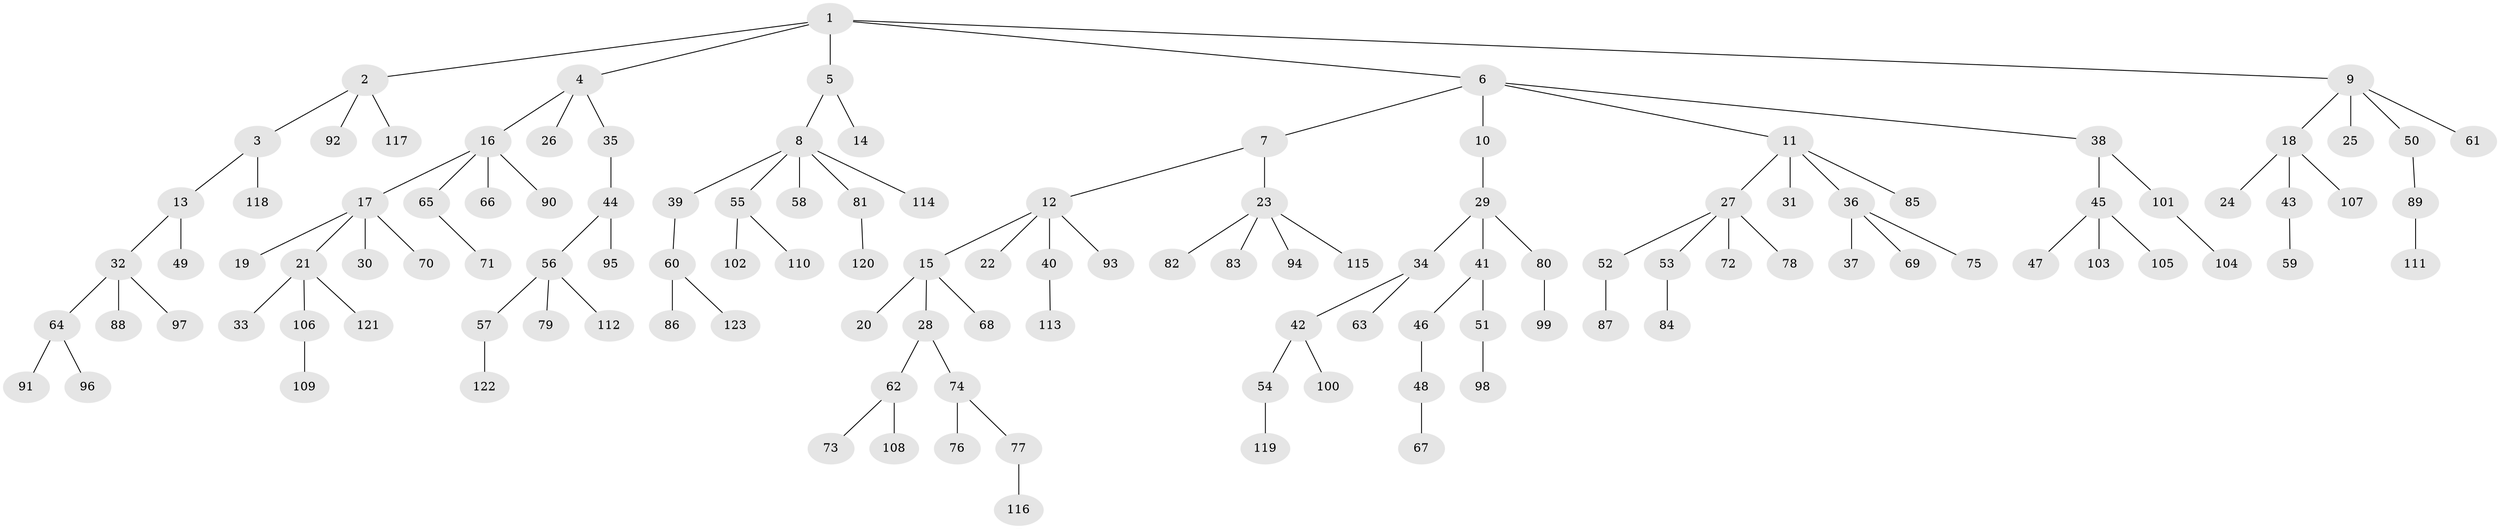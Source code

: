 // coarse degree distribution, {8: 0.0136986301369863, 3: 0.1095890410958904, 4: 0.0684931506849315, 10: 0.0136986301369863, 5: 0.0410958904109589, 2: 0.0958904109589041, 6: 0.0136986301369863, 1: 0.6438356164383562}
// Generated by graph-tools (version 1.1) at 2025/19/03/04/25 18:19:04]
// undirected, 123 vertices, 122 edges
graph export_dot {
graph [start="1"]
  node [color=gray90,style=filled];
  1;
  2;
  3;
  4;
  5;
  6;
  7;
  8;
  9;
  10;
  11;
  12;
  13;
  14;
  15;
  16;
  17;
  18;
  19;
  20;
  21;
  22;
  23;
  24;
  25;
  26;
  27;
  28;
  29;
  30;
  31;
  32;
  33;
  34;
  35;
  36;
  37;
  38;
  39;
  40;
  41;
  42;
  43;
  44;
  45;
  46;
  47;
  48;
  49;
  50;
  51;
  52;
  53;
  54;
  55;
  56;
  57;
  58;
  59;
  60;
  61;
  62;
  63;
  64;
  65;
  66;
  67;
  68;
  69;
  70;
  71;
  72;
  73;
  74;
  75;
  76;
  77;
  78;
  79;
  80;
  81;
  82;
  83;
  84;
  85;
  86;
  87;
  88;
  89;
  90;
  91;
  92;
  93;
  94;
  95;
  96;
  97;
  98;
  99;
  100;
  101;
  102;
  103;
  104;
  105;
  106;
  107;
  108;
  109;
  110;
  111;
  112;
  113;
  114;
  115;
  116;
  117;
  118;
  119;
  120;
  121;
  122;
  123;
  1 -- 2;
  1 -- 4;
  1 -- 5;
  1 -- 6;
  1 -- 9;
  2 -- 3;
  2 -- 92;
  2 -- 117;
  3 -- 13;
  3 -- 118;
  4 -- 16;
  4 -- 26;
  4 -- 35;
  5 -- 8;
  5 -- 14;
  6 -- 7;
  6 -- 10;
  6 -- 11;
  6 -- 38;
  7 -- 12;
  7 -- 23;
  8 -- 39;
  8 -- 55;
  8 -- 58;
  8 -- 81;
  8 -- 114;
  9 -- 18;
  9 -- 25;
  9 -- 50;
  9 -- 61;
  10 -- 29;
  11 -- 27;
  11 -- 31;
  11 -- 36;
  11 -- 85;
  12 -- 15;
  12 -- 22;
  12 -- 40;
  12 -- 93;
  13 -- 32;
  13 -- 49;
  15 -- 20;
  15 -- 28;
  15 -- 68;
  16 -- 17;
  16 -- 65;
  16 -- 66;
  16 -- 90;
  17 -- 19;
  17 -- 21;
  17 -- 30;
  17 -- 70;
  18 -- 24;
  18 -- 43;
  18 -- 107;
  21 -- 33;
  21 -- 106;
  21 -- 121;
  23 -- 82;
  23 -- 83;
  23 -- 94;
  23 -- 115;
  27 -- 52;
  27 -- 53;
  27 -- 72;
  27 -- 78;
  28 -- 62;
  28 -- 74;
  29 -- 34;
  29 -- 41;
  29 -- 80;
  32 -- 64;
  32 -- 88;
  32 -- 97;
  34 -- 42;
  34 -- 63;
  35 -- 44;
  36 -- 37;
  36 -- 69;
  36 -- 75;
  38 -- 45;
  38 -- 101;
  39 -- 60;
  40 -- 113;
  41 -- 46;
  41 -- 51;
  42 -- 54;
  42 -- 100;
  43 -- 59;
  44 -- 56;
  44 -- 95;
  45 -- 47;
  45 -- 103;
  45 -- 105;
  46 -- 48;
  48 -- 67;
  50 -- 89;
  51 -- 98;
  52 -- 87;
  53 -- 84;
  54 -- 119;
  55 -- 102;
  55 -- 110;
  56 -- 57;
  56 -- 79;
  56 -- 112;
  57 -- 122;
  60 -- 86;
  60 -- 123;
  62 -- 73;
  62 -- 108;
  64 -- 91;
  64 -- 96;
  65 -- 71;
  74 -- 76;
  74 -- 77;
  77 -- 116;
  80 -- 99;
  81 -- 120;
  89 -- 111;
  101 -- 104;
  106 -- 109;
}
